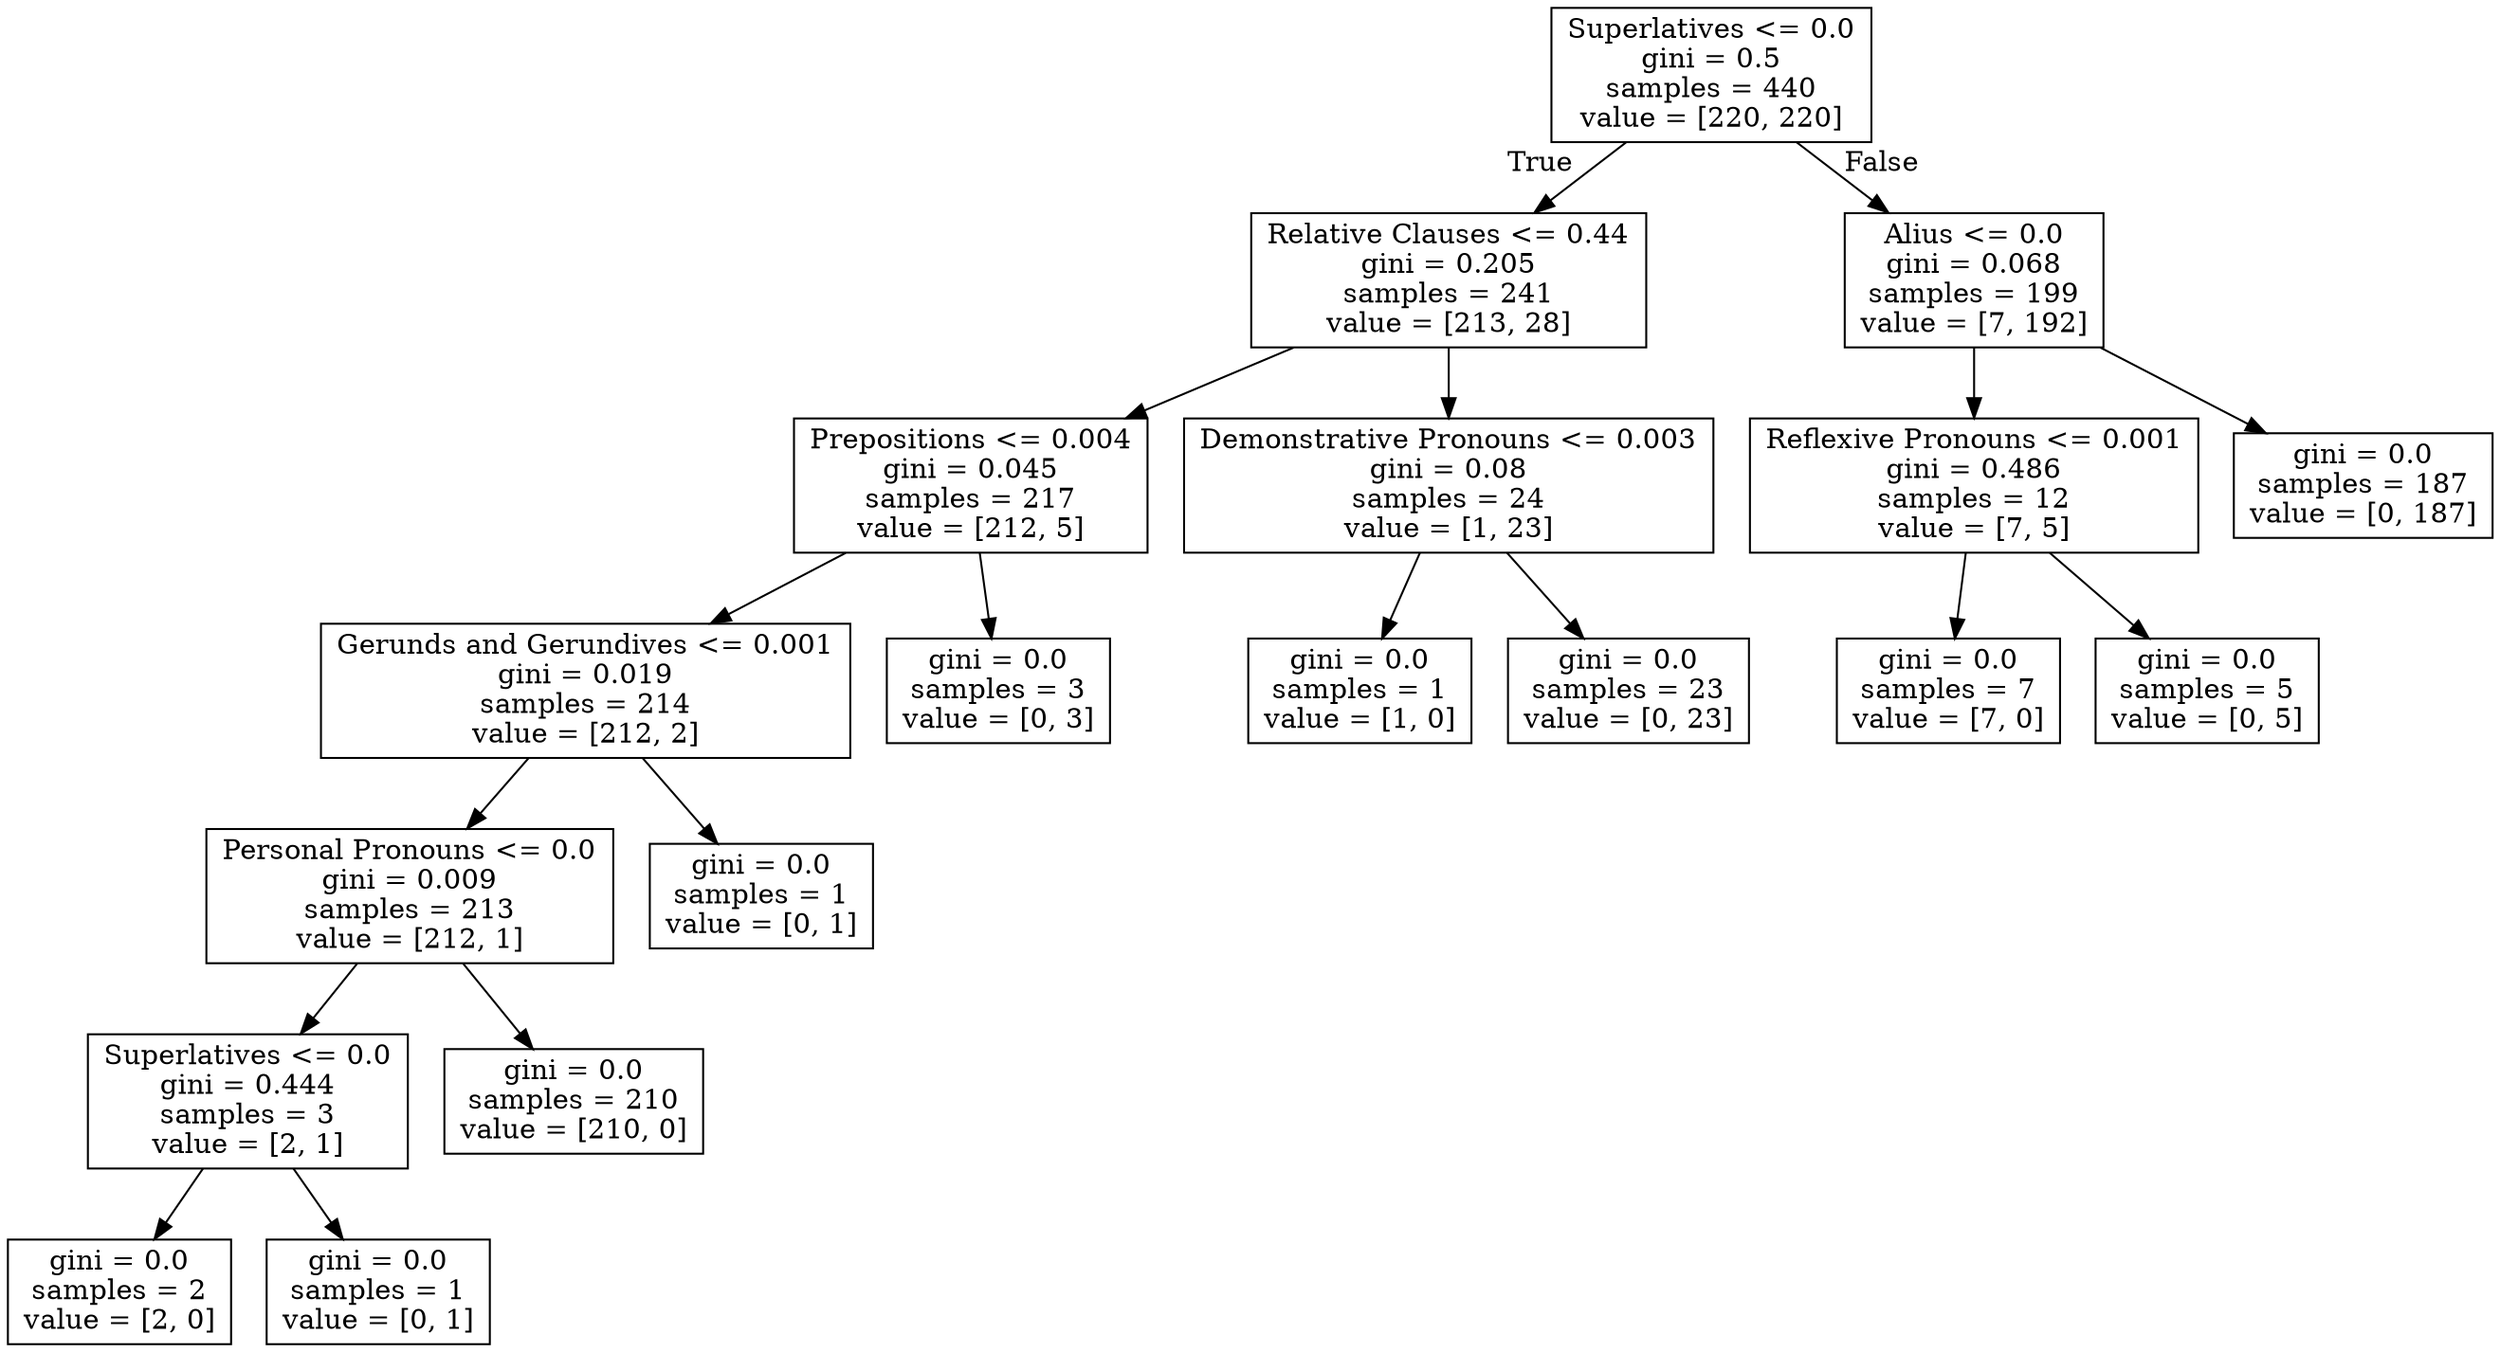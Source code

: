 digraph Tree {
node [shape=box] ;
0 [label="Superlatives <= 0.0\ngini = 0.5\nsamples = 440\nvalue = [220, 220]"] ;
1 [label="Relative Clauses <= 0.44\ngini = 0.205\nsamples = 241\nvalue = [213, 28]"] ;
0 -> 1 [labeldistance=2.5, labelangle=45, headlabel="True"] ;
2 [label="Prepositions <= 0.004\ngini = 0.045\nsamples = 217\nvalue = [212, 5]"] ;
1 -> 2 ;
3 [label="Gerunds and Gerundives <= 0.001\ngini = 0.019\nsamples = 214\nvalue = [212, 2]"] ;
2 -> 3 ;
4 [label="Personal Pronouns <= 0.0\ngini = 0.009\nsamples = 213\nvalue = [212, 1]"] ;
3 -> 4 ;
5 [label="Superlatives <= 0.0\ngini = 0.444\nsamples = 3\nvalue = [2, 1]"] ;
4 -> 5 ;
6 [label="gini = 0.0\nsamples = 2\nvalue = [2, 0]"] ;
5 -> 6 ;
7 [label="gini = 0.0\nsamples = 1\nvalue = [0, 1]"] ;
5 -> 7 ;
8 [label="gini = 0.0\nsamples = 210\nvalue = [210, 0]"] ;
4 -> 8 ;
9 [label="gini = 0.0\nsamples = 1\nvalue = [0, 1]"] ;
3 -> 9 ;
10 [label="gini = 0.0\nsamples = 3\nvalue = [0, 3]"] ;
2 -> 10 ;
11 [label="Demonstrative Pronouns <= 0.003\ngini = 0.08\nsamples = 24\nvalue = [1, 23]"] ;
1 -> 11 ;
12 [label="gini = 0.0\nsamples = 1\nvalue = [1, 0]"] ;
11 -> 12 ;
13 [label="gini = 0.0\nsamples = 23\nvalue = [0, 23]"] ;
11 -> 13 ;
14 [label="Alius <= 0.0\ngini = 0.068\nsamples = 199\nvalue = [7, 192]"] ;
0 -> 14 [labeldistance=2.5, labelangle=-45, headlabel="False"] ;
15 [label="Reflexive Pronouns <= 0.001\ngini = 0.486\nsamples = 12\nvalue = [7, 5]"] ;
14 -> 15 ;
16 [label="gini = 0.0\nsamples = 7\nvalue = [7, 0]"] ;
15 -> 16 ;
17 [label="gini = 0.0\nsamples = 5\nvalue = [0, 5]"] ;
15 -> 17 ;
18 [label="gini = 0.0\nsamples = 187\nvalue = [0, 187]"] ;
14 -> 18 ;
}